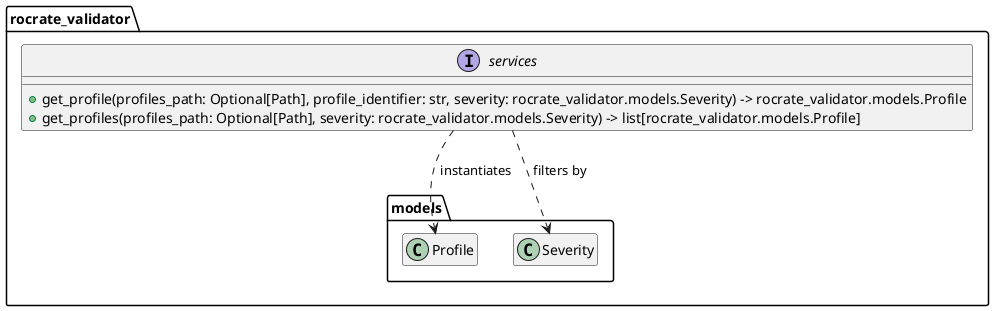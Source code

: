 @startuml

hide members
hide fields

' Define the services in the core package
package "rocrate_validator" {

    interface services [[#rocrate_validator.services.get_profiles]] {
        + get_profile(profiles_path: Optional[Path], profile_identifier: str, severity: rocrate_validator.models.Severity) -> rocrate_validator.models.Profile
        + get_profiles(profiles_path: Optional[Path], severity: rocrate_validator.models.Severity) -> list[rocrate_validator.models.Profile]
    }

    show services members

    services ..> rocrate_validator.models.Profile : " instantiates"
    services ..> rocrate_validator.models.Severity : " filters by"
}

package "rocrate_validator.models" {

    class Profile [[#rocrate_validator.models.Profile]] {}

    class Severity [[#rocrate_validator.models.Severity]] {
    }

@enduml
